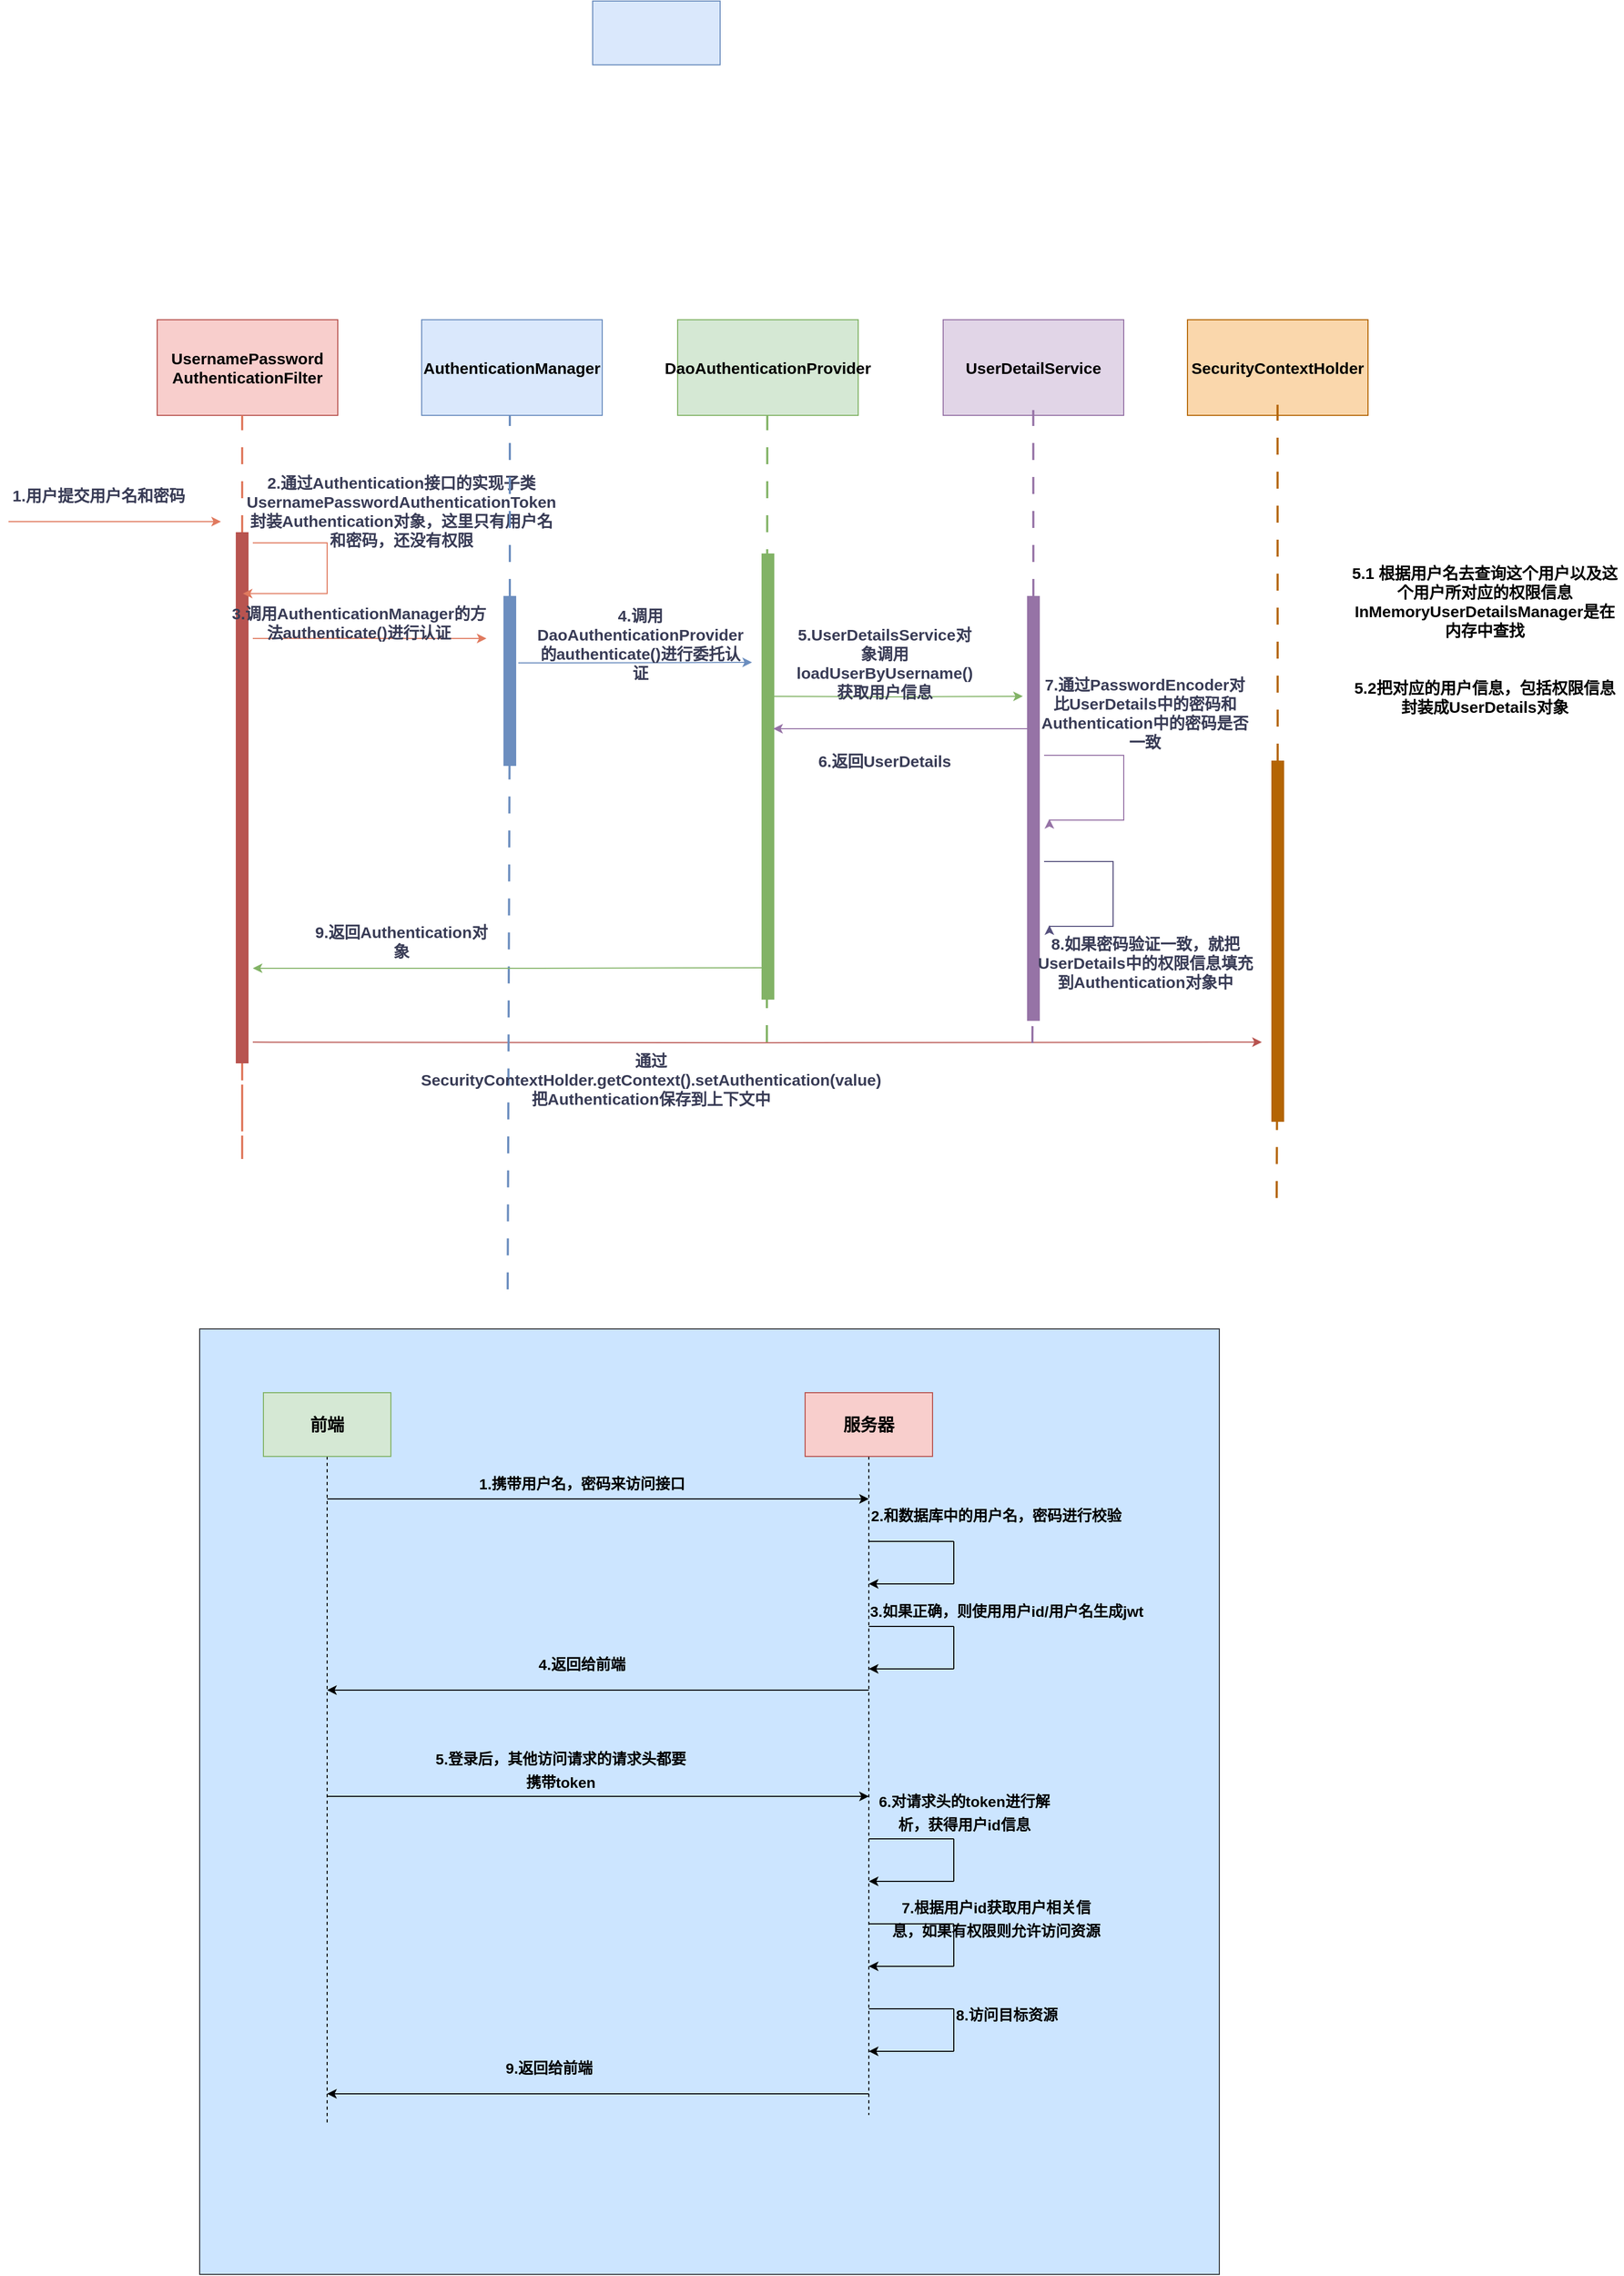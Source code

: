 <mxfile version="24.7.6">
  <diagram name="第 1 页" id="_Z_FD3GC5NXYatu7sEEs">
    <mxGraphModel dx="1442" dy="967" grid="1" gridSize="10" guides="1" tooltips="1" connect="1" arrows="1" fold="1" page="0" pageScale="1" pageWidth="827" pageHeight="1169" math="0" shadow="0">
      <root>
        <mxCell id="0" />
        <mxCell id="1" parent="0" />
        <mxCell id="d6EP5hR2uDW9PPu6evcW-36" value="&lt;span style=&quot;font-size: 16px;&quot;&gt;&lt;b&gt;&amp;nbsp;&lt;/b&gt;&lt;/span&gt;" style="rounded=0;whiteSpace=wrap;html=1;fillColor=#cce5ff;strokeColor=#36393d;" vertex="1" parent="1">
          <mxGeometry x="120" y="960" width="960" height="890" as="geometry" />
        </mxCell>
        <mxCell id="eMWsL_UccbmSe35L0zAl-1" value="&lt;font style=&quot;font-size: 15px;&quot;&gt;UsernamePassword&lt;/font&gt;&lt;div style=&quot;font-size: 15px;&quot;&gt;&lt;font style=&quot;font-size: 15px;&quot;&gt;AuthenticationFilter&lt;/font&gt;&lt;/div&gt;" style="rounded=0;whiteSpace=wrap;html=1;strokeColor=#b85450;fillColor=#f8cecc;fontStyle=1;fontSize=15;" parent="1" vertex="1">
          <mxGeometry x="80" y="10" width="170" height="90" as="geometry" />
        </mxCell>
        <mxCell id="eMWsL_UccbmSe35L0zAl-4" value="&lt;span style=&quot;font-size: 15px;&quot;&gt;AuthenticationManager&lt;/span&gt;" style="rounded=0;whiteSpace=wrap;html=1;strokeColor=#6c8ebf;fillColor=#dae8fc;fontStyle=1;fontSize=15;" parent="1" vertex="1">
          <mxGeometry x="329" y="10" width="170" height="90" as="geometry" />
        </mxCell>
        <mxCell id="eMWsL_UccbmSe35L0zAl-5" value="&lt;span style=&quot;font-size: 15px;&quot;&gt;DaoAuthenticationProvider&lt;/span&gt;" style="rounded=0;whiteSpace=wrap;html=1;strokeColor=#82b366;fillColor=#d5e8d4;fontStyle=1;fontSize=15;" parent="1" vertex="1">
          <mxGeometry x="570" y="10" width="170" height="90" as="geometry" />
        </mxCell>
        <mxCell id="eMWsL_UccbmSe35L0zAl-6" value="&lt;span style=&quot;font-size: 15px;&quot;&gt;UserDetailService&lt;/span&gt;" style="rounded=0;whiteSpace=wrap;html=1;strokeColor=#9673a6;fillColor=#e1d5e7;fontStyle=1;fontSize=15;" parent="1" vertex="1">
          <mxGeometry x="820" y="10" width="170" height="90" as="geometry" />
        </mxCell>
        <mxCell id="eMWsL_UccbmSe35L0zAl-7" value="&lt;span style=&quot;font-size: 15px;&quot;&gt;SecurityContextHolder&lt;/span&gt;" style="rounded=0;whiteSpace=wrap;html=1;strokeColor=#b46504;fillColor=#fad7ac;fontStyle=1;fontSize=15;" parent="1" vertex="1">
          <mxGeometry x="1050" y="10" width="170" height="90" as="geometry" />
        </mxCell>
        <mxCell id="eMWsL_UccbmSe35L0zAl-8" value="" style="endArrow=none;dashed=1;html=1;dashPattern=8 8;strokeWidth=2;rounded=0;strokeColor=#E07A5F;fontColor=#393C56;fillColor=#F2CC8F;fontStyle=1;fontSize=15;" parent="1" source="eMWsL_UccbmSe35L0zAl-21" edge="1">
          <mxGeometry width="50" height="50" relative="1" as="geometry">
            <mxPoint x="160" y="580" as="sourcePoint" />
            <mxPoint x="160" y="100" as="targetPoint" />
          </mxGeometry>
        </mxCell>
        <mxCell id="eMWsL_UccbmSe35L0zAl-22" value="" style="endArrow=none;dashed=1;html=1;dashPattern=12 12;strokeWidth=2;rounded=0;strokeColor=#E07A5F;fontColor=#393C56;fillColor=#F2CC8F;fontStyle=1;fontSize=15;" parent="1" target="eMWsL_UccbmSe35L0zAl-21" edge="1">
          <mxGeometry width="50" height="50" relative="1" as="geometry">
            <mxPoint x="160" y="730" as="sourcePoint" />
            <mxPoint x="160" y="100" as="targetPoint" />
            <Array as="points">
              <mxPoint x="160" y="800" />
            </Array>
          </mxGeometry>
        </mxCell>
        <mxCell id="eMWsL_UccbmSe35L0zAl-33" style="edgeStyle=orthogonalEdgeStyle;rounded=0;orthogonalLoop=1;jettySize=auto;html=1;strokeColor=#E07A5F;fontColor=#393C56;fillColor=#F2CC8F;fontSize=15;fontStyle=1" parent="1" edge="1">
          <mxGeometry relative="1" as="geometry">
            <mxPoint x="390" y="310" as="targetPoint" />
            <mxPoint x="170" y="310" as="sourcePoint" />
          </mxGeometry>
        </mxCell>
        <mxCell id="eMWsL_UccbmSe35L0zAl-70" style="edgeStyle=orthogonalEdgeStyle;rounded=0;orthogonalLoop=1;jettySize=auto;html=1;strokeColor=#b85450;fontColor=#393C56;fillColor=#f8cecc;fontSize=15;fontStyle=1" parent="1" edge="1">
          <mxGeometry relative="1" as="geometry">
            <mxPoint x="1120.0" y="690" as="targetPoint" />
            <mxPoint x="170" y="690.059" as="sourcePoint" />
          </mxGeometry>
        </mxCell>
        <mxCell id="eMWsL_UccbmSe35L0zAl-21" value="" style="line;strokeWidth=12;direction=south;html=1;strokeColor=#b85450;fillColor=#f8cecc;fontStyle=1;fontSize=15;" parent="1" vertex="1">
          <mxGeometry x="150" y="210" width="20" height="500" as="geometry" />
        </mxCell>
        <mxCell id="eMWsL_UccbmSe35L0zAl-24" value="&lt;font style=&quot;font-size: 15px;&quot;&gt;1.用户提交用户名和密码&lt;/font&gt;" style="text;html=1;align=center;verticalAlign=middle;whiteSpace=wrap;rounded=0;fontColor=#393C56;fontStyle=1;fontSize=15;" parent="1" vertex="1">
          <mxGeometry x="-60" y="160" width="170" height="30" as="geometry" />
        </mxCell>
        <mxCell id="eMWsL_UccbmSe35L0zAl-28" value="" style="endArrow=classic;html=1;rounded=0;strokeColor=#E07A5F;fontColor=#393C56;fillColor=#F2CC8F;fontStyle=1;fontSize=15;" parent="1" edge="1">
          <mxGeometry width="50" height="50" relative="1" as="geometry">
            <mxPoint x="-60" y="200" as="sourcePoint" />
            <mxPoint x="140" y="200" as="targetPoint" />
          </mxGeometry>
        </mxCell>
        <mxCell id="eMWsL_UccbmSe35L0zAl-30" value="&lt;font style=&quot;font-size: 15px;&quot;&gt;2.通过Authentication接口的实现子类UsernamePasswordAuthenticationToken封装Authentication对象，这里只有用户名和密码，还没有权限&lt;/font&gt;" style="text;html=1;align=center;verticalAlign=middle;whiteSpace=wrap;rounded=0;fontColor=#393C56;fontStyle=1;fontSize=15;" parent="1" vertex="1">
          <mxGeometry x="160" y="160" width="300" height="60" as="geometry" />
        </mxCell>
        <mxCell id="eMWsL_UccbmSe35L0zAl-35" value="" style="endArrow=none;html=1;strokeWidth=2;rounded=0;strokeColor=#6c8ebf;fontColor=#393C56;fillColor=#dae8fc;fontStyle=1;dashed=1;dashPattern=8 8;fontSize=15;" parent="1" source="eMWsL_UccbmSe35L0zAl-32" edge="1">
          <mxGeometry width="50" height="50" relative="1" as="geometry">
            <mxPoint x="410" y="580" as="sourcePoint" />
            <mxPoint x="412" y="100" as="targetPoint" />
          </mxGeometry>
        </mxCell>
        <mxCell id="eMWsL_UccbmSe35L0zAl-36" value="&lt;font style=&quot;font-size: 15px;&quot;&gt;3.调用AuthenticationManager的方法authenticate()进行认证&lt;/font&gt;" style="text;html=1;align=center;verticalAlign=middle;whiteSpace=wrap;rounded=0;fontColor=#393C56;fontStyle=1;fontSize=15;" parent="1" vertex="1">
          <mxGeometry x="145" y="280" width="250" height="30" as="geometry" />
        </mxCell>
        <mxCell id="eMWsL_UccbmSe35L0zAl-37" value="" style="endArrow=none;html=1;strokeWidth=2;rounded=0;strokeColor=#6c8ebf;fontColor=#393C56;fillColor=#dae8fc;fontStyle=1;dashed=1;dashPattern=8 8;fontSize=15;" parent="1" target="eMWsL_UccbmSe35L0zAl-32" edge="1">
          <mxGeometry width="50" height="50" relative="1" as="geometry">
            <mxPoint x="410" y="922.706" as="sourcePoint" />
            <mxPoint x="412" y="100" as="targetPoint" />
          </mxGeometry>
        </mxCell>
        <mxCell id="eMWsL_UccbmSe35L0zAl-42" style="edgeStyle=orthogonalEdgeStyle;rounded=0;orthogonalLoop=1;jettySize=auto;html=1;strokeColor=#6c8ebf;fontColor=#393C56;fillColor=#dae8fc;fontSize=15;fontStyle=1" parent="1" source="eMWsL_UccbmSe35L0zAl-32" edge="1">
          <mxGeometry relative="1" as="geometry">
            <mxPoint x="640" y="332.5" as="targetPoint" />
            <Array as="points">
              <mxPoint x="460" y="333" />
              <mxPoint x="460" y="333" />
            </Array>
          </mxGeometry>
        </mxCell>
        <mxCell id="eMWsL_UccbmSe35L0zAl-32" value="" style="line;strokeWidth=12;direction=south;html=1;strokeColor=#6c8ebf;fillColor=#dae8fc;fontStyle=1;fontSize=15;" parent="1" vertex="1">
          <mxGeometry x="404" y="270" width="16" height="160" as="geometry" />
        </mxCell>
        <mxCell id="eMWsL_UccbmSe35L0zAl-48" style="edgeStyle=orthogonalEdgeStyle;rounded=0;orthogonalLoop=1;jettySize=auto;html=1;strokeColor=#82b366;fontColor=#393C56;fillColor=#d5e8d4;fontSize=15;fontStyle=1" parent="1" edge="1">
          <mxGeometry relative="1" as="geometry">
            <mxPoint x="895.0" y="364.41" as="targetPoint" />
            <mxPoint x="650.0" y="364.469" as="sourcePoint" />
          </mxGeometry>
        </mxCell>
        <mxCell id="eMWsL_UccbmSe35L0zAl-40" value="" style="line;strokeWidth=12;direction=south;html=1;strokeColor=#82b366;fillColor=#d5e8d4;fontStyle=1;fontSize=15;" parent="1" vertex="1">
          <mxGeometry x="645" y="230" width="20" height="420" as="geometry" />
        </mxCell>
        <mxCell id="eMWsL_UccbmSe35L0zAl-43" value="&lt;font style=&quot;font-size: 15px;&quot;&gt;4.调用DaoAuthenticationProvider的authenticate()进行委托认证&lt;/font&gt;" style="text;html=1;align=center;verticalAlign=middle;whiteSpace=wrap;rounded=0;fontColor=#393C56;fontStyle=1;fontSize=15;" parent="1" vertex="1">
          <mxGeometry x="450" y="300" width="170" height="30" as="geometry" />
        </mxCell>
        <mxCell id="eMWsL_UccbmSe35L0zAl-50" style="edgeStyle=orthogonalEdgeStyle;rounded=0;orthogonalLoop=1;jettySize=auto;html=1;strokeColor=#9673a6;fontColor=#393C56;fillColor=#e1d5e7;fontSize=15;fontStyle=1" parent="1" edge="1">
          <mxGeometry relative="1" as="geometry">
            <mxPoint x="660.0" y="395" as="targetPoint" />
            <mxPoint x="905.0" y="395" as="sourcePoint" />
          </mxGeometry>
        </mxCell>
        <mxCell id="eMWsL_UccbmSe35L0zAl-53" style="edgeStyle=orthogonalEdgeStyle;rounded=0;orthogonalLoop=1;jettySize=auto;html=1;strokeColor=#9673a6;fontColor=#393C56;fillColor=#e1d5e7;fontSize=15;fontStyle=1" parent="1" source="eMWsL_UccbmSe35L0zAl-44" edge="1">
          <mxGeometry relative="1" as="geometry">
            <mxPoint x="920" y="480" as="targetPoint" />
            <Array as="points">
              <mxPoint x="990" y="420" />
              <mxPoint x="990" y="481" />
              <mxPoint x="920" y="481" />
            </Array>
          </mxGeometry>
        </mxCell>
        <mxCell id="eMWsL_UccbmSe35L0zAl-46" value="" style="endArrow=none;html=1;strokeWidth=2;rounded=0;strokeColor=#82b366;fontColor=#393C56;fillColor=#d5e8d4;fontStyle=1;dashed=1;dashPattern=8 8;fontSize=15;" parent="1" edge="1">
          <mxGeometry width="50" height="50" relative="1" as="geometry">
            <mxPoint x="654" y="690" as="sourcePoint" />
            <mxPoint x="654.41" y="100" as="targetPoint" />
          </mxGeometry>
        </mxCell>
        <mxCell id="eMWsL_UccbmSe35L0zAl-47" value="" style="endArrow=none;html=1;strokeWidth=2;rounded=0;strokeColor=#9673a6;fontColor=#393C56;fillColor=#e1d5e7;fontStyle=1;dashed=1;dashPattern=8 8;fontSize=15;" parent="1" source="eMWsL_UccbmSe35L0zAl-44" edge="1">
          <mxGeometry width="50" height="50" relative="1" as="geometry">
            <mxPoint x="904.41" y="635" as="sourcePoint" />
            <mxPoint x="904.82" y="95" as="targetPoint" />
          </mxGeometry>
        </mxCell>
        <mxCell id="eMWsL_UccbmSe35L0zAl-49" value="&lt;font style=&quot;font-size: 15px;&quot;&gt;5.UserDetailsService对象调用&lt;/font&gt;&lt;div style=&quot;font-size: 15px;&quot;&gt;&lt;font style=&quot;font-size: 15px;&quot;&gt;loadUserByUsername()获取用户信息&lt;/font&gt;&lt;/div&gt;" style="text;html=1;align=center;verticalAlign=middle;whiteSpace=wrap;rounded=0;fontColor=#393C56;fontStyle=1;fontSize=15;" parent="1" vertex="1">
          <mxGeometry x="680" y="317.5" width="170" height="30" as="geometry" />
        </mxCell>
        <mxCell id="eMWsL_UccbmSe35L0zAl-51" value="&lt;font style=&quot;font-size: 15px;&quot;&gt;6.返回UserDetails&lt;/font&gt;" style="text;html=1;align=center;verticalAlign=middle;whiteSpace=wrap;rounded=0;fontColor=#393C56;fontStyle=1;fontSize=15;" parent="1" vertex="1">
          <mxGeometry x="680" y="410" width="170" height="30" as="geometry" />
        </mxCell>
        <mxCell id="eMWsL_UccbmSe35L0zAl-52" value="&lt;font style=&quot;font-size: 15px;&quot;&gt;7.通过PasswordEncoder对比UserDetails中的密码和Authentication中的密码是否一致&lt;/font&gt;" style="text;html=1;align=center;verticalAlign=middle;whiteSpace=wrap;rounded=0;fontColor=#393C56;fontStyle=1;fontSize=15;" parent="1" vertex="1">
          <mxGeometry x="910" y="365" width="200" height="30" as="geometry" />
        </mxCell>
        <mxCell id="eMWsL_UccbmSe35L0zAl-55" style="edgeStyle=orthogonalEdgeStyle;rounded=0;orthogonalLoop=1;jettySize=auto;html=1;strokeColor=#E07A5F;fontColor=#393C56;fillColor=#F2CC8F;entryX=0.229;entryY=0.468;entryDx=0;entryDy=0;entryPerimeter=0;fontSize=15;fontStyle=1" parent="1" edge="1">
          <mxGeometry relative="1" as="geometry">
            <mxPoint x="170" y="219.999" as="sourcePoint" />
            <mxPoint x="160.64" y="267.8" as="targetPoint" />
            <Array as="points">
              <mxPoint x="240" y="219.94" />
              <mxPoint x="240" y="267.94" />
            </Array>
          </mxGeometry>
        </mxCell>
        <mxCell id="eMWsL_UccbmSe35L0zAl-56" value="" style="endArrow=none;html=1;strokeWidth=2;rounded=0;strokeColor=#b46504;fontColor=#393C56;fillColor=#fad7ac;fontStyle=1;dashed=1;dashPattern=8 8;fontSize=15;" parent="1" source="eMWsL_UccbmSe35L0zAl-59" edge="1">
          <mxGeometry width="50" height="50" relative="1" as="geometry">
            <mxPoint x="1134.41" y="630" as="sourcePoint" />
            <mxPoint x="1134.82" y="90" as="targetPoint" />
          </mxGeometry>
        </mxCell>
        <mxCell id="eMWsL_UccbmSe35L0zAl-58" value="" style="endArrow=none;html=1;strokeWidth=2;rounded=0;strokeColor=#b46504;fontColor=#393C56;fillColor=#fad7ac;fontStyle=1;dashed=1;dashPattern=8 8;fontSize=15;" parent="1" target="eMWsL_UccbmSe35L0zAl-59" edge="1">
          <mxGeometry width="50" height="50" relative="1" as="geometry">
            <mxPoint x="1134" y="836.706" as="sourcePoint" />
            <mxPoint x="1134.82" y="90" as="targetPoint" />
          </mxGeometry>
        </mxCell>
        <mxCell id="eMWsL_UccbmSe35L0zAl-59" value="" style="line;strokeWidth=12;direction=south;html=1;strokeColor=#b46504;fillColor=#fad7ac;fontStyle=1;fontSize=15;" parent="1" vertex="1">
          <mxGeometry x="1125" y="425" width="20" height="340" as="geometry" />
        </mxCell>
        <mxCell id="eMWsL_UccbmSe35L0zAl-61" value="" style="endArrow=none;html=1;strokeWidth=2;rounded=0;strokeColor=#9673a6;fontColor=#393C56;fillColor=#e1d5e7;fontStyle=1;dashed=1;dashPattern=8 8;fontSize=15;" parent="1" target="eMWsL_UccbmSe35L0zAl-44" edge="1">
          <mxGeometry width="50" height="50" relative="1" as="geometry">
            <mxPoint x="904" y="690.941" as="sourcePoint" />
            <mxPoint x="904.82" y="95" as="targetPoint" />
          </mxGeometry>
        </mxCell>
        <mxCell id="eMWsL_UccbmSe35L0zAl-62" style="edgeStyle=orthogonalEdgeStyle;rounded=0;orthogonalLoop=1;jettySize=auto;html=1;strokeColor=#56517e;fontColor=#393C56;fillColor=#d0cee2;fontSize=15;fontStyle=1" parent="1" source="eMWsL_UccbmSe35L0zAl-44" edge="1">
          <mxGeometry relative="1" as="geometry">
            <mxPoint x="920" y="580" as="targetPoint" />
            <Array as="points">
              <mxPoint x="980" y="520" />
              <mxPoint x="980" y="581" />
              <mxPoint x="920" y="581" />
            </Array>
          </mxGeometry>
        </mxCell>
        <mxCell id="eMWsL_UccbmSe35L0zAl-44" value="" style="line;strokeWidth=12;direction=south;html=1;strokeColor=#9673a6;fillColor=#e1d5e7;fontStyle=1;fontSize=15;" parent="1" vertex="1">
          <mxGeometry x="895" y="270" width="20" height="400" as="geometry" />
        </mxCell>
        <mxCell id="eMWsL_UccbmSe35L0zAl-63" value="&lt;font style=&quot;font-size: 15px;&quot;&gt;8.如果密码验证一致，就把UserDetails中的权限信息填充到Authentication对象中&lt;/font&gt;" style="text;html=1;align=center;verticalAlign=middle;whiteSpace=wrap;rounded=0;fontColor=#393C56;fontStyle=1;fontSize=15;" parent="1" vertex="1">
          <mxGeometry x="902.5" y="600" width="215" height="30" as="geometry" />
        </mxCell>
        <mxCell id="eMWsL_UccbmSe35L0zAl-67" value="&lt;font style=&quot;font-size: 15px;&quot;&gt;9.返回Authentication对象&lt;/font&gt;" style="text;html=1;align=center;verticalAlign=middle;whiteSpace=wrap;rounded=0;fontColor=#393C56;fontStyle=1;fontSize=15;" parent="1" vertex="1">
          <mxGeometry x="225" y="580" width="170" height="30" as="geometry" />
        </mxCell>
        <mxCell id="eMWsL_UccbmSe35L0zAl-69" style="edgeStyle=orthogonalEdgeStyle;rounded=0;orthogonalLoop=1;jettySize=auto;html=1;entryX=0.461;entryY=0.374;entryDx=0;entryDy=0;entryPerimeter=0;strokeColor=#82b366;fontColor=#393C56;fillColor=#d5e8d4;fontSize=15;fontStyle=1" parent="1" edge="1">
          <mxGeometry relative="1" as="geometry">
            <mxPoint x="652.48" y="619.999" as="sourcePoint" />
            <mxPoint x="170.0" y="620.44" as="targetPoint" />
          </mxGeometry>
        </mxCell>
        <mxCell id="eMWsL_UccbmSe35L0zAl-71" value="&lt;font style=&quot;font-size: 15px;&quot;&gt;通过SecurityContextHolder.getContext().setAuthentication(value)把Authentication保存到上下文中&lt;/font&gt;" style="text;html=1;align=center;verticalAlign=middle;whiteSpace=wrap;rounded=0;fontColor=#393C56;fontStyle=1;fontSize=15;" parent="1" vertex="1">
          <mxGeometry x="460" y="710" width="170" height="30" as="geometry" />
        </mxCell>
        <mxCell id="N7aCzlytlaKj-szJmKl3-1" value="&lt;span style=&quot;font-size: 15px;&quot;&gt;&lt;font style=&quot;font-size: 15px;&quot;&gt;5.1 根据用户名去查询这个用户以及这个用户所对应的权限信息&lt;/font&gt;&lt;/span&gt;&lt;div style=&quot;font-size: 15px;&quot;&gt;&lt;span style=&quot;font-size: 15px;&quot;&gt;&lt;font style=&quot;font-size: 15px;&quot;&gt;InMemoryUserDetailsManager是在内存中查找&lt;/font&gt;&lt;/span&gt;&lt;/div&gt;" style="text;html=1;align=center;verticalAlign=middle;whiteSpace=wrap;rounded=0;fontSize=15;fontStyle=1" parent="1" vertex="1">
          <mxGeometry x="1200" y="260" width="260" height="30" as="geometry" />
        </mxCell>
        <mxCell id="N7aCzlytlaKj-szJmKl3-3" value="&lt;span style=&quot;font-size: 15px;&quot;&gt;&lt;font style=&quot;font-size: 15px;&quot;&gt;&lt;span style=&quot;font-size: 15px;&quot;&gt;5.2把对应的用户信息，包括权限信息封装成UserDetails对象&lt;/span&gt;&lt;/font&gt;&lt;/span&gt;" style="text;html=1;align=center;verticalAlign=middle;whiteSpace=wrap;rounded=0;fontSize=15;fontStyle=1" parent="1" vertex="1">
          <mxGeometry x="1200" y="350" width="260" height="30" as="geometry" />
        </mxCell>
        <mxCell id="d6EP5hR2uDW9PPu6evcW-4" style="edgeStyle=orthogonalEdgeStyle;rounded=0;orthogonalLoop=1;jettySize=auto;html=1;dashed=1;endArrow=none;endFill=0;" edge="1" parent="1" source="d6EP5hR2uDW9PPu6evcW-1">
          <mxGeometry relative="1" as="geometry">
            <mxPoint x="240" y="1710" as="targetPoint" />
          </mxGeometry>
        </mxCell>
        <mxCell id="d6EP5hR2uDW9PPu6evcW-1" value="&lt;span style=&quot;font-size: 16px;&quot;&gt;&lt;b&gt;前端&lt;/b&gt;&lt;/span&gt;" style="rounded=0;whiteSpace=wrap;html=1;fillColor=#d5e8d4;strokeColor=#82b366;" vertex="1" parent="1">
          <mxGeometry x="180" y="1020" width="120" height="60" as="geometry" />
        </mxCell>
        <mxCell id="d6EP5hR2uDW9PPu6evcW-5" style="edgeStyle=orthogonalEdgeStyle;rounded=0;orthogonalLoop=1;jettySize=auto;html=1;dashed=1;endArrow=none;endFill=0;" edge="1" parent="1" source="d6EP5hR2uDW9PPu6evcW-2">
          <mxGeometry relative="1" as="geometry">
            <mxPoint x="750" y="1700" as="targetPoint" />
          </mxGeometry>
        </mxCell>
        <mxCell id="d6EP5hR2uDW9PPu6evcW-2" value="&lt;span style=&quot;font-size: 16px;&quot;&gt;&lt;b&gt;服务器&lt;/b&gt;&lt;/span&gt;" style="rounded=0;whiteSpace=wrap;html=1;fillColor=#f8cecc;strokeColor=#b85450;" vertex="1" parent="1">
          <mxGeometry x="690" y="1020" width="120" height="60" as="geometry" />
        </mxCell>
        <mxCell id="d6EP5hR2uDW9PPu6evcW-8" value="" style="endArrow=classic;html=1;rounded=0;" edge="1" parent="1">
          <mxGeometry width="50" height="50" relative="1" as="geometry">
            <mxPoint x="240" y="1120" as="sourcePoint" />
            <mxPoint x="750" y="1120" as="targetPoint" />
          </mxGeometry>
        </mxCell>
        <mxCell id="d6EP5hR2uDW9PPu6evcW-9" value="&lt;b style=&quot;&quot;&gt;&lt;font style=&quot;font-size: 14px;&quot;&gt;1.携带用户名，密码来访问接口&lt;/font&gt;&lt;/b&gt;" style="text;html=1;align=center;verticalAlign=middle;whiteSpace=wrap;rounded=0;fontSize=18;" vertex="1" parent="1">
          <mxGeometry x="360" y="1090" width="240" height="30" as="geometry" />
        </mxCell>
        <mxCell id="d6EP5hR2uDW9PPu6evcW-10" value="" style="endArrow=none;html=1;rounded=0;endFill=0;" edge="1" parent="1">
          <mxGeometry width="50" height="50" relative="1" as="geometry">
            <mxPoint x="750" y="1160" as="sourcePoint" />
            <mxPoint x="830" y="1160" as="targetPoint" />
          </mxGeometry>
        </mxCell>
        <mxCell id="d6EP5hR2uDW9PPu6evcW-11" value="" style="endArrow=none;html=1;rounded=0;endFill=0;" edge="1" parent="1">
          <mxGeometry width="50" height="50" relative="1" as="geometry">
            <mxPoint x="830" y="1160" as="sourcePoint" />
            <mxPoint x="830" y="1200" as="targetPoint" />
          </mxGeometry>
        </mxCell>
        <mxCell id="d6EP5hR2uDW9PPu6evcW-12" value="" style="endArrow=classic;html=1;rounded=0;" edge="1" parent="1">
          <mxGeometry width="50" height="50" relative="1" as="geometry">
            <mxPoint x="830" y="1200" as="sourcePoint" />
            <mxPoint x="750" y="1200" as="targetPoint" />
          </mxGeometry>
        </mxCell>
        <mxCell id="d6EP5hR2uDW9PPu6evcW-13" value="&lt;b style=&quot;&quot;&gt;&lt;font style=&quot;font-size: 14px;&quot;&gt;2.和数据库中的用户名，密码进行校验&lt;/font&gt;&lt;/b&gt;" style="text;html=1;align=center;verticalAlign=middle;whiteSpace=wrap;rounded=0;fontSize=18;" vertex="1" parent="1">
          <mxGeometry x="750" y="1120" width="240" height="30" as="geometry" />
        </mxCell>
        <mxCell id="d6EP5hR2uDW9PPu6evcW-14" value="" style="endArrow=none;html=1;rounded=0;endFill=0;" edge="1" parent="1">
          <mxGeometry width="50" height="50" relative="1" as="geometry">
            <mxPoint x="750" y="1240" as="sourcePoint" />
            <mxPoint x="830" y="1240" as="targetPoint" />
          </mxGeometry>
        </mxCell>
        <mxCell id="d6EP5hR2uDW9PPu6evcW-15" value="" style="endArrow=none;html=1;rounded=0;endFill=0;" edge="1" parent="1">
          <mxGeometry width="50" height="50" relative="1" as="geometry">
            <mxPoint x="830" y="1240" as="sourcePoint" />
            <mxPoint x="830" y="1280" as="targetPoint" />
          </mxGeometry>
        </mxCell>
        <mxCell id="d6EP5hR2uDW9PPu6evcW-16" value="" style="endArrow=classic;html=1;rounded=0;" edge="1" parent="1">
          <mxGeometry width="50" height="50" relative="1" as="geometry">
            <mxPoint x="830" y="1280" as="sourcePoint" />
            <mxPoint x="750" y="1280" as="targetPoint" />
          </mxGeometry>
        </mxCell>
        <mxCell id="d6EP5hR2uDW9PPu6evcW-17" value="&lt;b style=&quot;&quot;&gt;&lt;font style=&quot;font-size: 14px;&quot;&gt;3.如果正确，则使用用户id/用户名生成jwt&lt;/font&gt;&lt;/b&gt;" style="text;html=1;align=center;verticalAlign=middle;whiteSpace=wrap;rounded=0;fontSize=18;" vertex="1" parent="1">
          <mxGeometry x="750" y="1210" width="260" height="30" as="geometry" />
        </mxCell>
        <mxCell id="d6EP5hR2uDW9PPu6evcW-18" value="" style="endArrow=classic;html=1;rounded=0;" edge="1" parent="1">
          <mxGeometry width="50" height="50" relative="1" as="geometry">
            <mxPoint x="750" y="1300" as="sourcePoint" />
            <mxPoint x="240" y="1300" as="targetPoint" />
          </mxGeometry>
        </mxCell>
        <mxCell id="d6EP5hR2uDW9PPu6evcW-19" value="&lt;b style=&quot;&quot;&gt;&lt;font style=&quot;font-size: 14px;&quot;&gt;4.返回给前端&lt;/font&gt;&lt;/b&gt;" style="text;html=1;align=center;verticalAlign=middle;whiteSpace=wrap;rounded=0;fontSize=18;" vertex="1" parent="1">
          <mxGeometry x="360" y="1260" width="240" height="30" as="geometry" />
        </mxCell>
        <mxCell id="d6EP5hR2uDW9PPu6evcW-20" value="" style="endArrow=classic;html=1;rounded=0;" edge="1" parent="1">
          <mxGeometry width="50" height="50" relative="1" as="geometry">
            <mxPoint x="240" y="1400" as="sourcePoint" />
            <mxPoint x="750" y="1400" as="targetPoint" />
          </mxGeometry>
        </mxCell>
        <mxCell id="d6EP5hR2uDW9PPu6evcW-21" value="&lt;b style=&quot;&quot;&gt;&lt;font style=&quot;font-size: 14px;&quot;&gt;5.登录后，其他访问请求的请求头都要携带token&lt;/font&gt;&lt;/b&gt;" style="text;html=1;align=center;verticalAlign=middle;whiteSpace=wrap;rounded=0;fontSize=18;" vertex="1" parent="1">
          <mxGeometry x="340" y="1360" width="240" height="30" as="geometry" />
        </mxCell>
        <mxCell id="d6EP5hR2uDW9PPu6evcW-22" value="" style="endArrow=none;html=1;rounded=0;endFill=0;" edge="1" parent="1">
          <mxGeometry width="50" height="50" relative="1" as="geometry">
            <mxPoint x="750" y="1440" as="sourcePoint" />
            <mxPoint x="830" y="1440" as="targetPoint" />
          </mxGeometry>
        </mxCell>
        <mxCell id="d6EP5hR2uDW9PPu6evcW-23" value="" style="endArrow=none;html=1;rounded=0;endFill=0;" edge="1" parent="1">
          <mxGeometry width="50" height="50" relative="1" as="geometry">
            <mxPoint x="830" y="1440" as="sourcePoint" />
            <mxPoint x="830" y="1480" as="targetPoint" />
          </mxGeometry>
        </mxCell>
        <mxCell id="d6EP5hR2uDW9PPu6evcW-24" value="&lt;b style=&quot;&quot;&gt;&lt;font style=&quot;font-size: 14px;&quot;&gt;6.对请求头的token进行解析，获得用户id信息&lt;/font&gt;&lt;/b&gt;" style="text;html=1;align=center;verticalAlign=middle;whiteSpace=wrap;rounded=0;fontSize=18;" vertex="1" parent="1">
          <mxGeometry x="750" y="1400" width="180" height="30" as="geometry" />
        </mxCell>
        <mxCell id="d6EP5hR2uDW9PPu6evcW-25" value="" style="endArrow=classic;html=1;rounded=0;" edge="1" parent="1">
          <mxGeometry width="50" height="50" relative="1" as="geometry">
            <mxPoint x="830" y="1480" as="sourcePoint" />
            <mxPoint x="750" y="1480" as="targetPoint" />
          </mxGeometry>
        </mxCell>
        <mxCell id="d6EP5hR2uDW9PPu6evcW-26" value="" style="endArrow=none;html=1;rounded=0;endFill=0;" edge="1" parent="1">
          <mxGeometry width="50" height="50" relative="1" as="geometry">
            <mxPoint x="750" y="1520" as="sourcePoint" />
            <mxPoint x="830" y="1520" as="targetPoint" />
          </mxGeometry>
        </mxCell>
        <mxCell id="d6EP5hR2uDW9PPu6evcW-27" value="" style="endArrow=none;html=1;rounded=0;endFill=0;" edge="1" parent="1">
          <mxGeometry width="50" height="50" relative="1" as="geometry">
            <mxPoint x="830" y="1520" as="sourcePoint" />
            <mxPoint x="830" y="1560" as="targetPoint" />
          </mxGeometry>
        </mxCell>
        <mxCell id="d6EP5hR2uDW9PPu6evcW-28" value="" style="endArrow=classic;html=1;rounded=0;" edge="1" parent="1">
          <mxGeometry width="50" height="50" relative="1" as="geometry">
            <mxPoint x="830" y="1560" as="sourcePoint" />
            <mxPoint x="750" y="1560" as="targetPoint" />
          </mxGeometry>
        </mxCell>
        <mxCell id="d6EP5hR2uDW9PPu6evcW-29" value="&lt;b style=&quot;&quot;&gt;&lt;font style=&quot;font-size: 14px;&quot;&gt;7.根据用户id获取用户相关信息，如果有权限则允许访问资源&lt;/font&gt;&lt;/b&gt;" style="text;html=1;align=center;verticalAlign=middle;whiteSpace=wrap;rounded=0;fontSize=18;" vertex="1" parent="1">
          <mxGeometry x="770" y="1500" width="200" height="30" as="geometry" />
        </mxCell>
        <mxCell id="d6EP5hR2uDW9PPu6evcW-30" value="" style="endArrow=none;html=1;rounded=0;endFill=0;" edge="1" parent="1">
          <mxGeometry width="50" height="50" relative="1" as="geometry">
            <mxPoint x="750" y="1600" as="sourcePoint" />
            <mxPoint x="830" y="1600" as="targetPoint" />
          </mxGeometry>
        </mxCell>
        <mxCell id="d6EP5hR2uDW9PPu6evcW-31" value="" style="endArrow=none;html=1;rounded=0;endFill=0;" edge="1" parent="1">
          <mxGeometry width="50" height="50" relative="1" as="geometry">
            <mxPoint x="830" y="1600" as="sourcePoint" />
            <mxPoint x="830" y="1640" as="targetPoint" />
          </mxGeometry>
        </mxCell>
        <mxCell id="d6EP5hR2uDW9PPu6evcW-32" value="" style="endArrow=classic;html=1;rounded=0;" edge="1" parent="1">
          <mxGeometry width="50" height="50" relative="1" as="geometry">
            <mxPoint x="830" y="1640" as="sourcePoint" />
            <mxPoint x="750" y="1640" as="targetPoint" />
          </mxGeometry>
        </mxCell>
        <mxCell id="d6EP5hR2uDW9PPu6evcW-33" value="&lt;b style=&quot;&quot;&gt;&lt;font style=&quot;font-size: 14px;&quot;&gt;8.访问目标资源&lt;/font&gt;&lt;/b&gt;" style="text;html=1;align=center;verticalAlign=middle;whiteSpace=wrap;rounded=0;fontSize=18;" vertex="1" parent="1">
          <mxGeometry x="760" y="1590" width="240" height="30" as="geometry" />
        </mxCell>
        <mxCell id="d6EP5hR2uDW9PPu6evcW-34" value="" style="endArrow=classic;html=1;rounded=0;" edge="1" parent="1">
          <mxGeometry width="50" height="50" relative="1" as="geometry">
            <mxPoint x="750" y="1680" as="sourcePoint" />
            <mxPoint x="240" y="1680" as="targetPoint" />
          </mxGeometry>
        </mxCell>
        <mxCell id="d6EP5hR2uDW9PPu6evcW-35" value="&lt;b style=&quot;&quot;&gt;&lt;font style=&quot;font-size: 14px;&quot;&gt;9.返回给前端&lt;/font&gt;&lt;/b&gt;" style="text;html=1;align=center;verticalAlign=middle;whiteSpace=wrap;rounded=0;fontSize=18;" vertex="1" parent="1">
          <mxGeometry x="329" y="1640" width="240" height="30" as="geometry" />
        </mxCell>
        <mxCell id="d6EP5hR2uDW9PPu6evcW-37" value="&lt;span style=&quot;font-size: 16px;&quot;&gt;&lt;b&gt;&amp;nbsp;&lt;/b&gt;&lt;/span&gt;" style="rounded=0;whiteSpace=wrap;html=1;fillColor=#dae8fc;strokeColor=#6c8ebf;" vertex="1" parent="1">
          <mxGeometry x="490" y="-290" width="120" height="60" as="geometry" />
        </mxCell>
      </root>
    </mxGraphModel>
  </diagram>
</mxfile>
